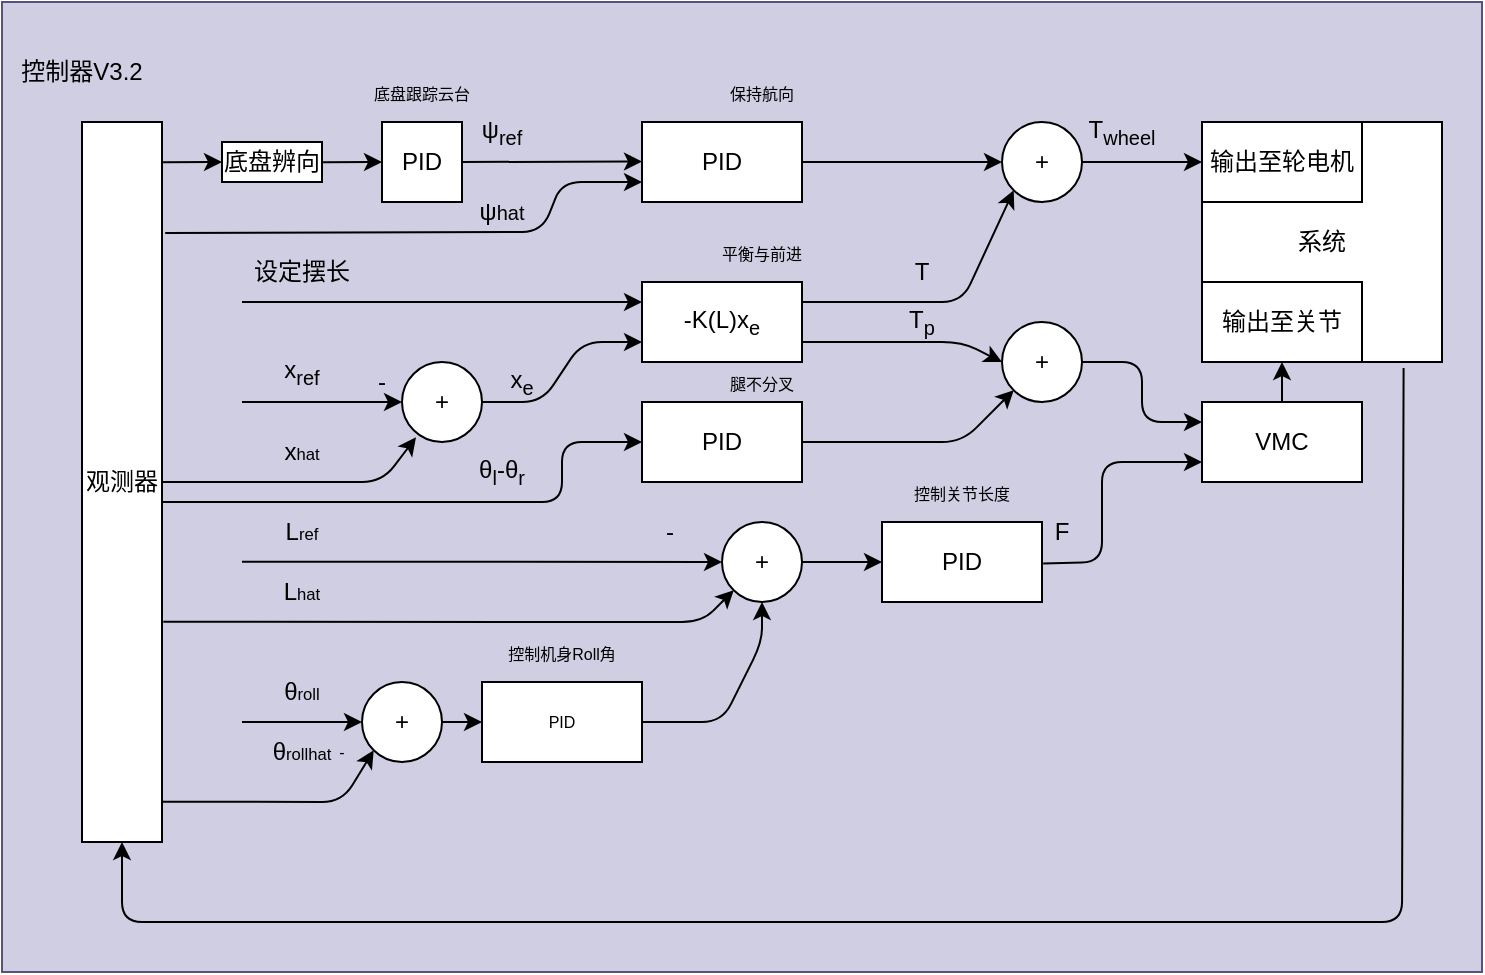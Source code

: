<mxfile>
    <diagram id="vITa6DmqjQtGo82ku7d5" name="第 1 页">
        <mxGraphModel dx="956" dy="541" grid="1" gridSize="10" guides="1" tooltips="1" connect="1" arrows="1" fold="1" page="1" pageScale="1" pageWidth="827" pageHeight="1169" math="0" shadow="0">
            <root>
                <mxCell id="0"/>
                <mxCell id="1" parent="0"/>
                <mxCell id="81" value="" style="rounded=0;whiteSpace=wrap;html=1;fillColor=#d0cee2;strokeColor=#56517e;" parent="1" vertex="1">
                    <mxGeometry x="40" y="100" width="740" height="485" as="geometry"/>
                </mxCell>
                <mxCell id="79" value="系统" style="rounded=0;whiteSpace=wrap;html=1;" parent="1" vertex="1">
                    <mxGeometry x="640" y="160" width="120" height="120" as="geometry"/>
                </mxCell>
                <mxCell id="2" value="PID" style="rounded=0;whiteSpace=wrap;html=1;" parent="1" vertex="1">
                    <mxGeometry x="360" y="160" width="80" height="40" as="geometry"/>
                </mxCell>
                <mxCell id="3" value="" style="endArrow=classic;html=1;exitX=1;exitY=0.5;exitDx=0;exitDy=0;" parent="1" source="85" edge="1">
                    <mxGeometry width="50" height="50" relative="1" as="geometry">
                        <mxPoint x="260" y="180" as="sourcePoint"/>
                        <mxPoint x="360" y="179.76" as="targetPoint"/>
                    </mxGeometry>
                </mxCell>
                <mxCell id="5" value="-K(L)x&lt;sub&gt;e&lt;/sub&gt;" style="rounded=0;whiteSpace=wrap;html=1;" parent="1" vertex="1">
                    <mxGeometry x="360" y="240" width="80" height="40" as="geometry"/>
                </mxCell>
                <mxCell id="6" value="" style="endArrow=classic;html=1;" parent="1" edge="1">
                    <mxGeometry width="50" height="50" relative="1" as="geometry">
                        <mxPoint x="160" y="250" as="sourcePoint"/>
                        <mxPoint x="360" y="250" as="targetPoint"/>
                    </mxGeometry>
                </mxCell>
                <mxCell id="7" value="设定摆长" style="text;html=1;strokeColor=none;fillColor=none;align=center;verticalAlign=middle;whiteSpace=wrap;rounded=0;" parent="1" vertex="1">
                    <mxGeometry x="160" y="220" width="60" height="30" as="geometry"/>
                </mxCell>
                <mxCell id="11" value="+" style="ellipse;whiteSpace=wrap;html=1;" parent="1" vertex="1">
                    <mxGeometry x="240" y="280" width="40" height="40" as="geometry"/>
                </mxCell>
                <mxCell id="12" value="" style="endArrow=classic;html=1;" parent="1" edge="1">
                    <mxGeometry width="50" height="50" relative="1" as="geometry">
                        <mxPoint x="160" y="300" as="sourcePoint"/>
                        <mxPoint x="240" y="300" as="targetPoint"/>
                    </mxGeometry>
                </mxCell>
                <mxCell id="13" value="x&lt;sub&gt;ref&lt;/sub&gt;" style="text;html=1;strokeColor=none;fillColor=none;align=center;verticalAlign=middle;whiteSpace=wrap;rounded=0;" parent="1" vertex="1">
                    <mxGeometry x="160" y="270" width="60" height="30" as="geometry"/>
                </mxCell>
                <mxCell id="14" value="" style="endArrow=classic;html=1;entryX=0.175;entryY=0.942;entryDx=0;entryDy=0;entryPerimeter=0;exitX=1;exitY=0.5;exitDx=0;exitDy=0;" parent="1" source="77" target="11" edge="1">
                    <mxGeometry width="50" height="50" relative="1" as="geometry">
                        <mxPoint x="160" y="340" as="sourcePoint"/>
                        <mxPoint x="260" y="320" as="targetPoint"/>
                        <Array as="points">
                            <mxPoint x="230" y="340"/>
                        </Array>
                    </mxGeometry>
                </mxCell>
                <mxCell id="15" value="x&lt;span style=&quot;font-size: 8.333px;&quot;&gt;hat&lt;/span&gt;" style="text;html=1;strokeColor=none;fillColor=none;align=center;verticalAlign=middle;whiteSpace=wrap;rounded=0;" parent="1" vertex="1">
                    <mxGeometry x="160" y="310" width="60" height="30" as="geometry"/>
                </mxCell>
                <mxCell id="17" value="-" style="text;html=1;strokeColor=none;fillColor=none;align=center;verticalAlign=middle;whiteSpace=wrap;rounded=0;" parent="1" vertex="1">
                    <mxGeometry x="220" y="280" width="20" height="20" as="geometry"/>
                </mxCell>
                <mxCell id="19" value="" style="endArrow=classic;html=1;entryX=0;entryY=0.75;entryDx=0;entryDy=0;" parent="1" target="5" edge="1">
                    <mxGeometry width="50" height="50" relative="1" as="geometry">
                        <mxPoint x="280" y="300" as="sourcePoint"/>
                        <mxPoint x="330" y="250" as="targetPoint"/>
                        <Array as="points">
                            <mxPoint x="310" y="300"/>
                            <mxPoint x="330" y="270"/>
                        </Array>
                    </mxGeometry>
                </mxCell>
                <mxCell id="20" value="x&lt;sub&gt;e&lt;/sub&gt;" style="text;html=1;strokeColor=none;fillColor=none;align=center;verticalAlign=middle;whiteSpace=wrap;rounded=0;" parent="1" vertex="1">
                    <mxGeometry x="270" y="275" width="60" height="30" as="geometry"/>
                </mxCell>
                <mxCell id="22" value="" style="endArrow=classic;html=1;entryX=0;entryY=1;entryDx=0;entryDy=0;exitX=1;exitY=0.25;exitDx=0;exitDy=0;" parent="1" source="5" target="23" edge="1">
                    <mxGeometry width="50" height="50" relative="1" as="geometry">
                        <mxPoint x="480" y="250" as="sourcePoint"/>
                        <mxPoint x="530" y="210" as="targetPoint"/>
                        <Array as="points">
                            <mxPoint x="520" y="250"/>
                        </Array>
                    </mxGeometry>
                </mxCell>
                <mxCell id="23" value="+" style="ellipse;whiteSpace=wrap;html=1;aspect=fixed;" parent="1" vertex="1">
                    <mxGeometry x="540" y="160" width="40" height="40" as="geometry"/>
                </mxCell>
                <mxCell id="24" value="" style="endArrow=classic;html=1;entryX=0;entryY=0.5;entryDx=0;entryDy=0;exitX=1;exitY=0.5;exitDx=0;exitDy=0;" parent="1" source="2" target="23" edge="1">
                    <mxGeometry width="50" height="50" relative="1" as="geometry">
                        <mxPoint x="480" y="180" as="sourcePoint"/>
                        <mxPoint x="530" y="130" as="targetPoint"/>
                    </mxGeometry>
                </mxCell>
                <mxCell id="26" value="T" style="text;html=1;strokeColor=none;fillColor=none;align=center;verticalAlign=middle;whiteSpace=wrap;rounded=0;" parent="1" vertex="1">
                    <mxGeometry x="470" y="220" width="60" height="30" as="geometry"/>
                </mxCell>
                <mxCell id="27" value="" style="endArrow=classic;html=1;" parent="1" edge="1">
                    <mxGeometry width="50" height="50" relative="1" as="geometry">
                        <mxPoint x="580" y="180" as="sourcePoint"/>
                        <mxPoint x="640" y="180" as="targetPoint"/>
                    </mxGeometry>
                </mxCell>
                <mxCell id="28" value="T&lt;sub&gt;wheel&lt;/sub&gt;" style="text;html=1;strokeColor=none;fillColor=none;align=center;verticalAlign=middle;whiteSpace=wrap;rounded=0;" parent="1" vertex="1">
                    <mxGeometry x="570" y="150" width="60" height="30" as="geometry"/>
                </mxCell>
                <mxCell id="30" value="输出至轮电机" style="rounded=0;whiteSpace=wrap;html=1;" parent="1" vertex="1">
                    <mxGeometry x="640" y="160" width="80" height="40" as="geometry"/>
                </mxCell>
                <mxCell id="31" value="&lt;font style=&quot;font-size: 8px;&quot;&gt;保持航向&lt;/font&gt;" style="text;html=1;strokeColor=none;fillColor=none;align=center;verticalAlign=middle;whiteSpace=wrap;rounded=0;" parent="1" vertex="1">
                    <mxGeometry x="390" y="130" width="60" height="30" as="geometry"/>
                </mxCell>
                <mxCell id="32" value="&lt;font style=&quot;font-size: 8px;&quot;&gt;平衡与前进&lt;/font&gt;" style="text;html=1;strokeColor=none;fillColor=none;align=center;verticalAlign=middle;whiteSpace=wrap;rounded=0;" parent="1" vertex="1">
                    <mxGeometry x="390" y="210" width="60" height="30" as="geometry"/>
                </mxCell>
                <mxCell id="33" value="&lt;span style=&quot;font-size: 12px;&quot;&gt;L&lt;/span&gt;&lt;span style=&quot;font-size: 8.333px;&quot;&gt;ref&lt;/span&gt;" style="text;html=1;strokeColor=none;fillColor=none;align=center;verticalAlign=middle;whiteSpace=wrap;rounded=0;fontSize=8;" parent="1" vertex="1">
                    <mxGeometry x="160" y="350" width="60" height="30" as="geometry"/>
                </mxCell>
                <mxCell id="35" value="" style="endArrow=classic;html=1;fontSize=8;entryX=0;entryY=0.5;entryDx=0;entryDy=0;" parent="1" target="37" edge="1">
                    <mxGeometry width="50" height="50" relative="1" as="geometry">
                        <mxPoint x="160" y="379.83" as="sourcePoint"/>
                        <mxPoint x="240" y="379.83" as="targetPoint"/>
                    </mxGeometry>
                </mxCell>
                <mxCell id="37" value="+" style="ellipse;whiteSpace=wrap;html=1;aspect=fixed;fontSize=12;" parent="1" vertex="1">
                    <mxGeometry x="400" y="360" width="40" height="40" as="geometry"/>
                </mxCell>
                <mxCell id="43" value="&lt;span style=&quot;font-size: 12px;&quot;&gt;θ&lt;/span&gt;&lt;span style=&quot;font-size: 8.333px;&quot;&gt;roll&lt;/span&gt;" style="text;html=1;strokeColor=none;fillColor=none;align=center;verticalAlign=middle;whiteSpace=wrap;rounded=0;fontSize=8;" parent="1" vertex="1">
                    <mxGeometry x="160" y="430" width="60" height="30" as="geometry"/>
                </mxCell>
                <mxCell id="45" value="PID" style="rounded=0;whiteSpace=wrap;html=1;fontSize=8;" parent="1" vertex="1">
                    <mxGeometry x="280" y="440" width="80" height="40" as="geometry"/>
                </mxCell>
                <mxCell id="47" value="&lt;span style=&quot;font-size: 8px;&quot;&gt;控制机身Roll角&lt;/span&gt;" style="text;html=1;strokeColor=none;fillColor=none;align=center;verticalAlign=middle;whiteSpace=wrap;rounded=0;" parent="1" vertex="1">
                    <mxGeometry x="290" y="410" width="60" height="30" as="geometry"/>
                </mxCell>
                <mxCell id="49" value="+" style="ellipse;whiteSpace=wrap;html=1;aspect=fixed;fontSize=12;" parent="1" vertex="1">
                    <mxGeometry x="220" y="440" width="40" height="40" as="geometry"/>
                </mxCell>
                <mxCell id="50" value="" style="endArrow=classic;html=1;fontSize=8;entryX=0;entryY=0.5;entryDx=0;entryDy=0;" parent="1" target="49" edge="1">
                    <mxGeometry width="50" height="50" relative="1" as="geometry">
                        <mxPoint x="160" y="460" as="sourcePoint"/>
                        <mxPoint x="180" y="450" as="targetPoint"/>
                    </mxGeometry>
                </mxCell>
                <mxCell id="51" value="" style="endArrow=classic;html=1;fontSize=8;entryX=0;entryY=1;entryDx=0;entryDy=0;exitX=1;exitY=0.944;exitDx=0;exitDy=0;exitPerimeter=0;" parent="1" source="77" target="49" edge="1">
                    <mxGeometry width="50" height="50" relative="1" as="geometry">
                        <mxPoint x="160" y="500" as="sourcePoint"/>
                        <mxPoint x="210" y="450" as="targetPoint"/>
                        <Array as="points">
                            <mxPoint x="210" y="500"/>
                        </Array>
                    </mxGeometry>
                </mxCell>
                <mxCell id="52" value="&lt;span style=&quot;font-size: 12px;&quot;&gt;θ&lt;/span&gt;&lt;span style=&quot;font-size: 8.333px;&quot;&gt;rollhat&lt;/span&gt;" style="text;html=1;strokeColor=none;fillColor=none;align=center;verticalAlign=middle;whiteSpace=wrap;rounded=0;fontSize=8;" parent="1" vertex="1">
                    <mxGeometry x="160" y="460" width="60" height="30" as="geometry"/>
                </mxCell>
                <mxCell id="53" value="-" style="text;html=1;strokeColor=none;fillColor=none;align=center;verticalAlign=middle;whiteSpace=wrap;rounded=0;fontSize=8;" parent="1" vertex="1">
                    <mxGeometry x="180" y="460" width="60" height="30" as="geometry"/>
                </mxCell>
                <mxCell id="54" value="" style="endArrow=classic;html=1;fontSize=8;entryX=0;entryY=0.5;entryDx=0;entryDy=0;exitX=1;exitY=0.5;exitDx=0;exitDy=0;" parent="1" source="49" target="45" edge="1">
                    <mxGeometry width="50" height="50" relative="1" as="geometry">
                        <mxPoint x="260" y="480" as="sourcePoint"/>
                        <mxPoint x="310" y="430" as="targetPoint"/>
                    </mxGeometry>
                </mxCell>
                <mxCell id="56" value="" style="endArrow=classic;html=1;fontSize=8;entryX=0.5;entryY=1;entryDx=0;entryDy=0;exitX=1;exitY=0.5;exitDx=0;exitDy=0;" parent="1" source="45" target="37" edge="1">
                    <mxGeometry width="50" height="50" relative="1" as="geometry">
                        <mxPoint x="360" y="440" as="sourcePoint"/>
                        <mxPoint x="410" y="390" as="targetPoint"/>
                        <Array as="points">
                            <mxPoint x="400" y="460"/>
                            <mxPoint x="420" y="420"/>
                        </Array>
                    </mxGeometry>
                </mxCell>
                <mxCell id="58" value="ψ&lt;sub&gt;ref&lt;/sub&gt;" style="text;html=1;strokeColor=none;fillColor=none;align=center;verticalAlign=middle;whiteSpace=wrap;rounded=0;" parent="1" vertex="1">
                    <mxGeometry x="260" y="150" width="60" height="30" as="geometry"/>
                </mxCell>
                <mxCell id="60" value="L&lt;span style=&quot;font-size: 8.333px;&quot;&gt;hat&lt;/span&gt;" style="text;html=1;strokeColor=none;fillColor=none;align=center;verticalAlign=middle;whiteSpace=wrap;rounded=0;" parent="1" vertex="1">
                    <mxGeometry x="160" y="380" width="60" height="30" as="geometry"/>
                </mxCell>
                <mxCell id="64" value="-" style="text;html=1;strokeColor=none;fillColor=none;align=center;verticalAlign=middle;whiteSpace=wrap;rounded=0;" parent="1" vertex="1">
                    <mxGeometry x="344" y="350" width="60" height="30" as="geometry"/>
                </mxCell>
                <mxCell id="65" value="PID" style="rounded=0;whiteSpace=wrap;html=1;" parent="1" vertex="1">
                    <mxGeometry x="480" y="360" width="80" height="40" as="geometry"/>
                </mxCell>
                <mxCell id="66" value="" style="endArrow=classic;html=1;entryX=0;entryY=0.5;entryDx=0;entryDy=0;exitX=1;exitY=0.5;exitDx=0;exitDy=0;" parent="1" source="37" target="65" edge="1">
                    <mxGeometry width="50" height="50" relative="1" as="geometry">
                        <mxPoint x="470" y="380" as="sourcePoint"/>
                        <mxPoint x="520" y="330" as="targetPoint"/>
                    </mxGeometry>
                </mxCell>
                <mxCell id="67" value="输出至关节" style="rounded=0;whiteSpace=wrap;html=1;" parent="1" vertex="1">
                    <mxGeometry x="640" y="240" width="80" height="40" as="geometry"/>
                </mxCell>
                <mxCell id="69" value="" style="endArrow=classic;html=1;entryX=0;entryY=0.75;entryDx=0;entryDy=0;exitX=0.343;exitY=1.027;exitDx=0;exitDy=0;exitPerimeter=0;" parent="1" source="72" target="70" edge="1">
                    <mxGeometry width="50" height="50" relative="1" as="geometry">
                        <mxPoint x="580" y="380" as="sourcePoint"/>
                        <mxPoint x="630" y="330" as="targetPoint"/>
                        <Array as="points">
                            <mxPoint x="590" y="380"/>
                            <mxPoint x="590" y="330"/>
                        </Array>
                    </mxGeometry>
                </mxCell>
                <mxCell id="70" value="VMC" style="rounded=0;whiteSpace=wrap;html=1;" parent="1" vertex="1">
                    <mxGeometry x="640" y="300" width="80" height="40" as="geometry"/>
                </mxCell>
                <mxCell id="71" value="T&lt;sub&gt;p&lt;/sub&gt;" style="text;html=1;strokeColor=none;fillColor=none;align=center;verticalAlign=middle;whiteSpace=wrap;rounded=0;" parent="1" vertex="1">
                    <mxGeometry x="470" y="245" width="60" height="30" as="geometry"/>
                </mxCell>
                <mxCell id="72" value="F" style="text;html=1;strokeColor=none;fillColor=none;align=center;verticalAlign=middle;whiteSpace=wrap;rounded=0;" parent="1" vertex="1">
                    <mxGeometry x="540" y="350" width="60" height="30" as="geometry"/>
                </mxCell>
                <mxCell id="74" value="" style="endArrow=classic;html=1;exitX=0.5;exitY=0;exitDx=0;exitDy=0;" parent="1" source="70" edge="1">
                    <mxGeometry width="50" height="50" relative="1" as="geometry">
                        <mxPoint x="630" y="330" as="sourcePoint"/>
                        <mxPoint x="680" y="280" as="targetPoint"/>
                    </mxGeometry>
                </mxCell>
                <mxCell id="75" value="" style="endArrow=classic;html=1;entryX=0;entryY=1;entryDx=0;entryDy=0;exitX=1.016;exitY=0.694;exitDx=0;exitDy=0;exitPerimeter=0;" parent="1" source="77" target="37" edge="1">
                    <mxGeometry width="50" height="50" relative="1" as="geometry">
                        <mxPoint x="150" y="410" as="sourcePoint"/>
                        <mxPoint x="310" y="390" as="targetPoint"/>
                        <Array as="points">
                            <mxPoint x="390" y="410"/>
                        </Array>
                    </mxGeometry>
                </mxCell>
                <mxCell id="76" value="&lt;span style=&quot;font-size: 8px;&quot;&gt;控制关节长度&lt;/span&gt;" style="text;html=1;strokeColor=none;fillColor=none;align=center;verticalAlign=middle;whiteSpace=wrap;rounded=0;" parent="1" vertex="1">
                    <mxGeometry x="490" y="330" width="60" height="30" as="geometry"/>
                </mxCell>
                <mxCell id="77" value="观测器" style="rounded=0;whiteSpace=wrap;html=1;" parent="1" vertex="1">
                    <mxGeometry x="80" y="160" width="40" height="360" as="geometry"/>
                </mxCell>
                <mxCell id="80" value="" style="endArrow=classic;html=1;exitX=0.84;exitY=1.025;exitDx=0;exitDy=0;exitPerimeter=0;" parent="1" source="79" edge="1">
                    <mxGeometry width="50" height="50" relative="1" as="geometry">
                        <mxPoint x="340" y="550" as="sourcePoint"/>
                        <mxPoint x="100" y="520" as="targetPoint"/>
                        <Array as="points">
                            <mxPoint x="740" y="560"/>
                            <mxPoint x="100" y="560"/>
                        </Array>
                    </mxGeometry>
                </mxCell>
                <mxCell id="84" value="控制器V3.2" style="text;html=1;strokeColor=none;fillColor=none;align=center;verticalAlign=middle;whiteSpace=wrap;rounded=0;" parent="1" vertex="1">
                    <mxGeometry x="40" y="120" width="80" height="30" as="geometry"/>
                </mxCell>
                <mxCell id="85" value="PID" style="rounded=0;whiteSpace=wrap;html=1;" parent="1" vertex="1">
                    <mxGeometry x="230" y="160" width="40" height="40" as="geometry"/>
                </mxCell>
                <mxCell id="86" value="ψ&lt;span style=&quot;font-size: 10px;&quot;&gt;hat&lt;/span&gt;" style="text;html=1;strokeColor=none;fillColor=none;align=center;verticalAlign=middle;whiteSpace=wrap;rounded=0;" parent="1" vertex="1">
                    <mxGeometry x="260" y="190" width="60" height="30" as="geometry"/>
                </mxCell>
                <mxCell id="87" value="" style="endArrow=classic;html=1;exitX=1.04;exitY=0.154;exitDx=0;exitDy=0;exitPerimeter=0;entryX=0;entryY=0.75;entryDx=0;entryDy=0;" parent="1" source="77" target="2" edge="1">
                    <mxGeometry width="50" height="50" relative="1" as="geometry">
                        <mxPoint x="240" y="199.84" as="sourcePoint"/>
                        <mxPoint x="360" y="199.6" as="targetPoint"/>
                        <Array as="points">
                            <mxPoint x="310" y="215"/>
                            <mxPoint x="320" y="190"/>
                        </Array>
                    </mxGeometry>
                </mxCell>
                <mxCell id="89" value="底盘辨向" style="rounded=0;whiteSpace=wrap;html=1;" parent="1" vertex="1">
                    <mxGeometry x="150" y="170" width="50" height="20" as="geometry"/>
                </mxCell>
                <mxCell id="90" value="&lt;span style=&quot;font-size: 8px;&quot;&gt;底盘跟踪云台&lt;/span&gt;" style="text;html=1;strokeColor=none;fillColor=none;align=center;verticalAlign=middle;whiteSpace=wrap;rounded=0;" parent="1" vertex="1">
                    <mxGeometry x="220" y="130" width="60" height="30" as="geometry"/>
                </mxCell>
                <mxCell id="91" value="" style="endArrow=classic;html=1;entryX=0;entryY=0.5;entryDx=0;entryDy=0;exitX=1.013;exitY=0.056;exitDx=0;exitDy=0;exitPerimeter=0;" parent="1" source="77" target="89" edge="1">
                    <mxGeometry width="50" height="50" relative="1" as="geometry">
                        <mxPoint x="120" y="170" as="sourcePoint"/>
                        <mxPoint x="230" y="170.0" as="targetPoint"/>
                    </mxGeometry>
                </mxCell>
                <mxCell id="93" value="" style="endArrow=classic;html=1;entryX=0;entryY=0.5;entryDx=0;entryDy=0;exitX=1.013;exitY=0.056;exitDx=0;exitDy=0;exitPerimeter=0;" parent="1" edge="1">
                    <mxGeometry width="50" height="50" relative="1" as="geometry">
                        <mxPoint x="200.52" y="180.16" as="sourcePoint"/>
                        <mxPoint x="230" y="180" as="targetPoint"/>
                    </mxGeometry>
                </mxCell>
                <mxCell id="94" value="" style="endArrow=classic;html=1;entryX=0;entryY=0.5;entryDx=0;entryDy=0;" edge="1" parent="1" target="95">
                    <mxGeometry width="50" height="50" relative="1" as="geometry">
                        <mxPoint x="120" y="350" as="sourcePoint"/>
                        <mxPoint x="320" y="350" as="targetPoint"/>
                        <Array as="points">
                            <mxPoint x="320" y="350"/>
                            <mxPoint x="320" y="320"/>
                        </Array>
                    </mxGeometry>
                </mxCell>
                <mxCell id="95" value="PID" style="rounded=0;whiteSpace=wrap;html=1;" vertex="1" parent="1">
                    <mxGeometry x="360" y="300" width="80" height="40" as="geometry"/>
                </mxCell>
                <mxCell id="98" value="θ&lt;sub&gt;l&lt;/sub&gt;-θ&lt;sub&gt;r&lt;/sub&gt;" style="text;html=1;strokeColor=none;fillColor=none;align=center;verticalAlign=middle;whiteSpace=wrap;rounded=0;" vertex="1" parent="1">
                    <mxGeometry x="260" y="320" width="60" height="30" as="geometry"/>
                </mxCell>
                <mxCell id="99" value="&lt;span style=&quot;font-size: 8px;&quot;&gt;腿不分叉&lt;/span&gt;" style="text;html=1;strokeColor=none;fillColor=none;align=center;verticalAlign=middle;whiteSpace=wrap;rounded=0;" vertex="1" parent="1">
                    <mxGeometry x="390" y="275" width="60" height="30" as="geometry"/>
                </mxCell>
                <mxCell id="100" value="+" style="ellipse;whiteSpace=wrap;html=1;aspect=fixed;" vertex="1" parent="1">
                    <mxGeometry x="540" y="260" width="40" height="40" as="geometry"/>
                </mxCell>
                <mxCell id="102" value="" style="endArrow=classic;html=1;entryX=0;entryY=0.5;entryDx=0;entryDy=0;" edge="1" parent="1" target="100">
                    <mxGeometry width="50" height="50" relative="1" as="geometry">
                        <mxPoint x="440" y="270" as="sourcePoint"/>
                        <mxPoint x="490" y="220" as="targetPoint"/>
                        <Array as="points">
                            <mxPoint x="520" y="270"/>
                        </Array>
                    </mxGeometry>
                </mxCell>
                <mxCell id="103" value="" style="endArrow=classic;html=1;entryX=0;entryY=1;entryDx=0;entryDy=0;" edge="1" parent="1" target="100">
                    <mxGeometry width="50" height="50" relative="1" as="geometry">
                        <mxPoint x="440" y="320" as="sourcePoint"/>
                        <mxPoint x="490" y="270" as="targetPoint"/>
                        <Array as="points">
                            <mxPoint x="520" y="320"/>
                        </Array>
                    </mxGeometry>
                </mxCell>
                <mxCell id="104" value="" style="endArrow=classic;html=1;entryX=0;entryY=0.25;entryDx=0;entryDy=0;" edge="1" parent="1" target="70">
                    <mxGeometry width="50" height="50" relative="1" as="geometry">
                        <mxPoint x="580" y="280" as="sourcePoint"/>
                        <mxPoint x="630" y="230" as="targetPoint"/>
                        <Array as="points">
                            <mxPoint x="610" y="280"/>
                            <mxPoint x="610" y="310"/>
                        </Array>
                    </mxGeometry>
                </mxCell>
            </root>
        </mxGraphModel>
    </diagram>
</mxfile>